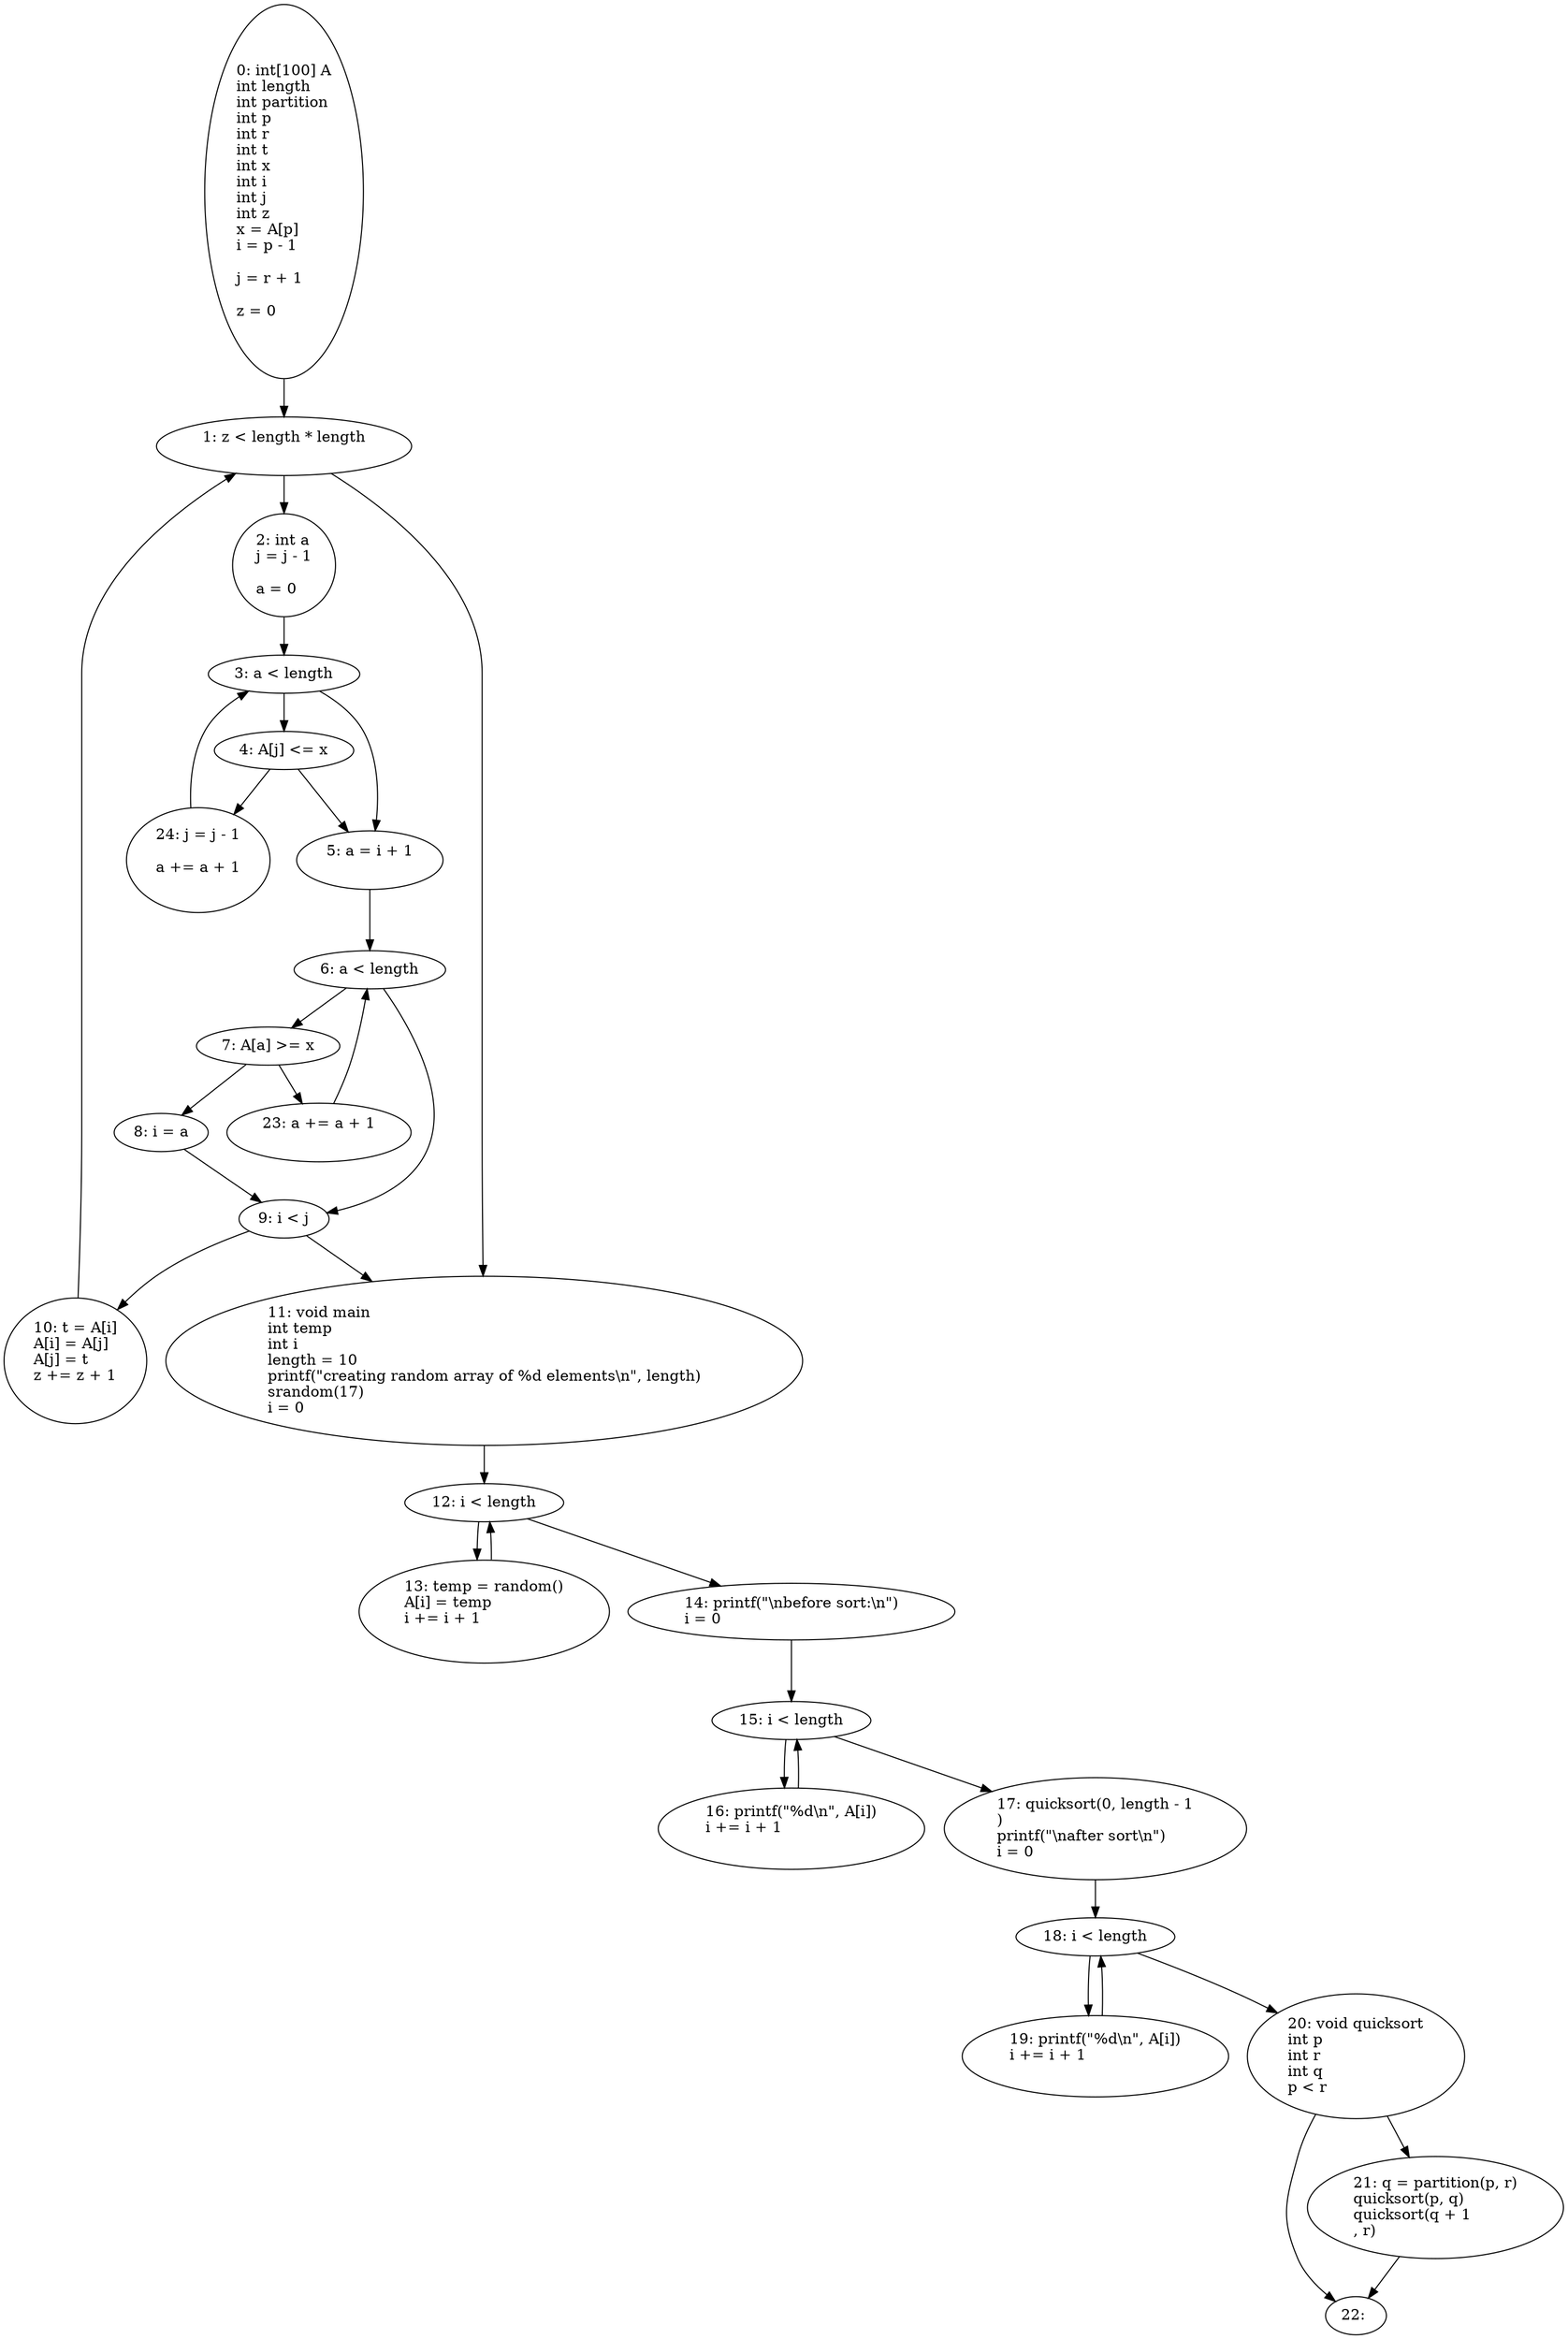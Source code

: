 digraph G {
  0 [ label="0: int[100]\ A\lint\ length\lint\ partition\lint\ p\lint\ r\lint\ t\lint\ x\lint\ i\lint\ j\lint\ z\lx\ =\ A[p]\li\ =\ p\ -\ 1\l\lj\ =\ r\ +\ 1\l\lz\ =\ 0\l" ];
  1 [ label="1: z\ \<\ length\ *\ length\l\l" ];
  2 [ label="2: int\ a\lj\ =\ j\ -\ 1\l\la\ =\ 0\l" ];
  3 [ label="3: a\ \<\ length\l" ];
  4 [ label="4: A[j]\ \<=\ x\l" ];
  5 [ label="5: a\ =\ i\ +\ 1\l\l" ];
  6 [ label="6: a\ \<\ length\l" ];
  7 [ label="7: A[a]\ \>=\ x\l" ];
  8 [ label="8: i\ =\ a\l" ];
  9 [ label="9: i\ \<\ j\l" ];
  10 [ label="10: t\ =\ A[i]\lA[i]\ =\ A[j]\lA[j]\ =\ t\lz\ +=\ z\ +\ 1\l\l" ];
  11 [ label="11: void\ main\lint\ temp\lint\ i\llength\ =\ 10\lprintf\(\"creating\ random\ array\ of\ %d\ elements\\n\"\,\ length\)\lsrandom\(17\)\li\ =\ 0\l" ];
  12 [ label="12: i\ \<\ length\l" ];
  13 [ label="13: temp\ =\ random\(\)\lA[i]\ =\ temp\li\ +=\ i\ +\ 1\l\l" ];
  14 [ label="14: printf\(\"\\nbefore\ sort\:\\n\"\)\li\ =\ 0\l" ];
  15 [ label="15: i\ \<\ length\l" ];
  16 [ label="16: printf\(\"%d\\n\"\,\ A[i]\)\li\ +=\ i\ +\ 1\l\l" ];
  17 [ label="17: quicksort\(0\,\ length\ -\ 1\l\)\lprintf\(\"\\nafter\ sort\\n\"\)\li\ =\ 0\l" ];
  18 [ label="18: i\ \<\ length\l" ];
  19 [ label="19: printf\(\"%d\\n\"\,\ A[i]\)\li\ +=\ i\ +\ 1\l\l" ];
  20 [ label="20: void\ quicksort\lint\ p\lint\ r\lint\ q\lp\ \<\ r\l" ];
  21 [ label="21: q\ =\ partition\(p\,\ r\)\lquicksort\(p\,\ q\)\lquicksort\(q\ +\ 1\l\,\ r\)\l" ];
  22 [ label="22: " ];
  23 [ label="23: a\ +=\ a\ +\ 1\l\l" ];
  24 [ label="24: j\ =\ j\ -\ 1\l\la\ +=\ a\ +\ 1\l\l" ];
  0 -> 1;
  1 -> 2;
  2 -> 3;
  3 -> 4;
  4 -> 5;
  5 -> 6;
  6 -> 7;
  7 -> 8;
  8 -> 9;
  9 -> 10;
  10 -> 1;
  9 -> 11;
  11 -> 12;
  12 -> 13;
  13 -> 12;
  12 -> 14;
  14 -> 15;
  15 -> 16;
  16 -> 15;
  15 -> 17;
  17 -> 18;
  18 -> 19;
  19 -> 18;
  18 -> 20;
  20 -> 21;
  21 -> 22;
  20 -> 22;
  7 -> 23;
  23 -> 6;
  6 -> 9;
  4 -> 24;
  24 -> 3;
  3 -> 5;
  1 -> 11;
}
